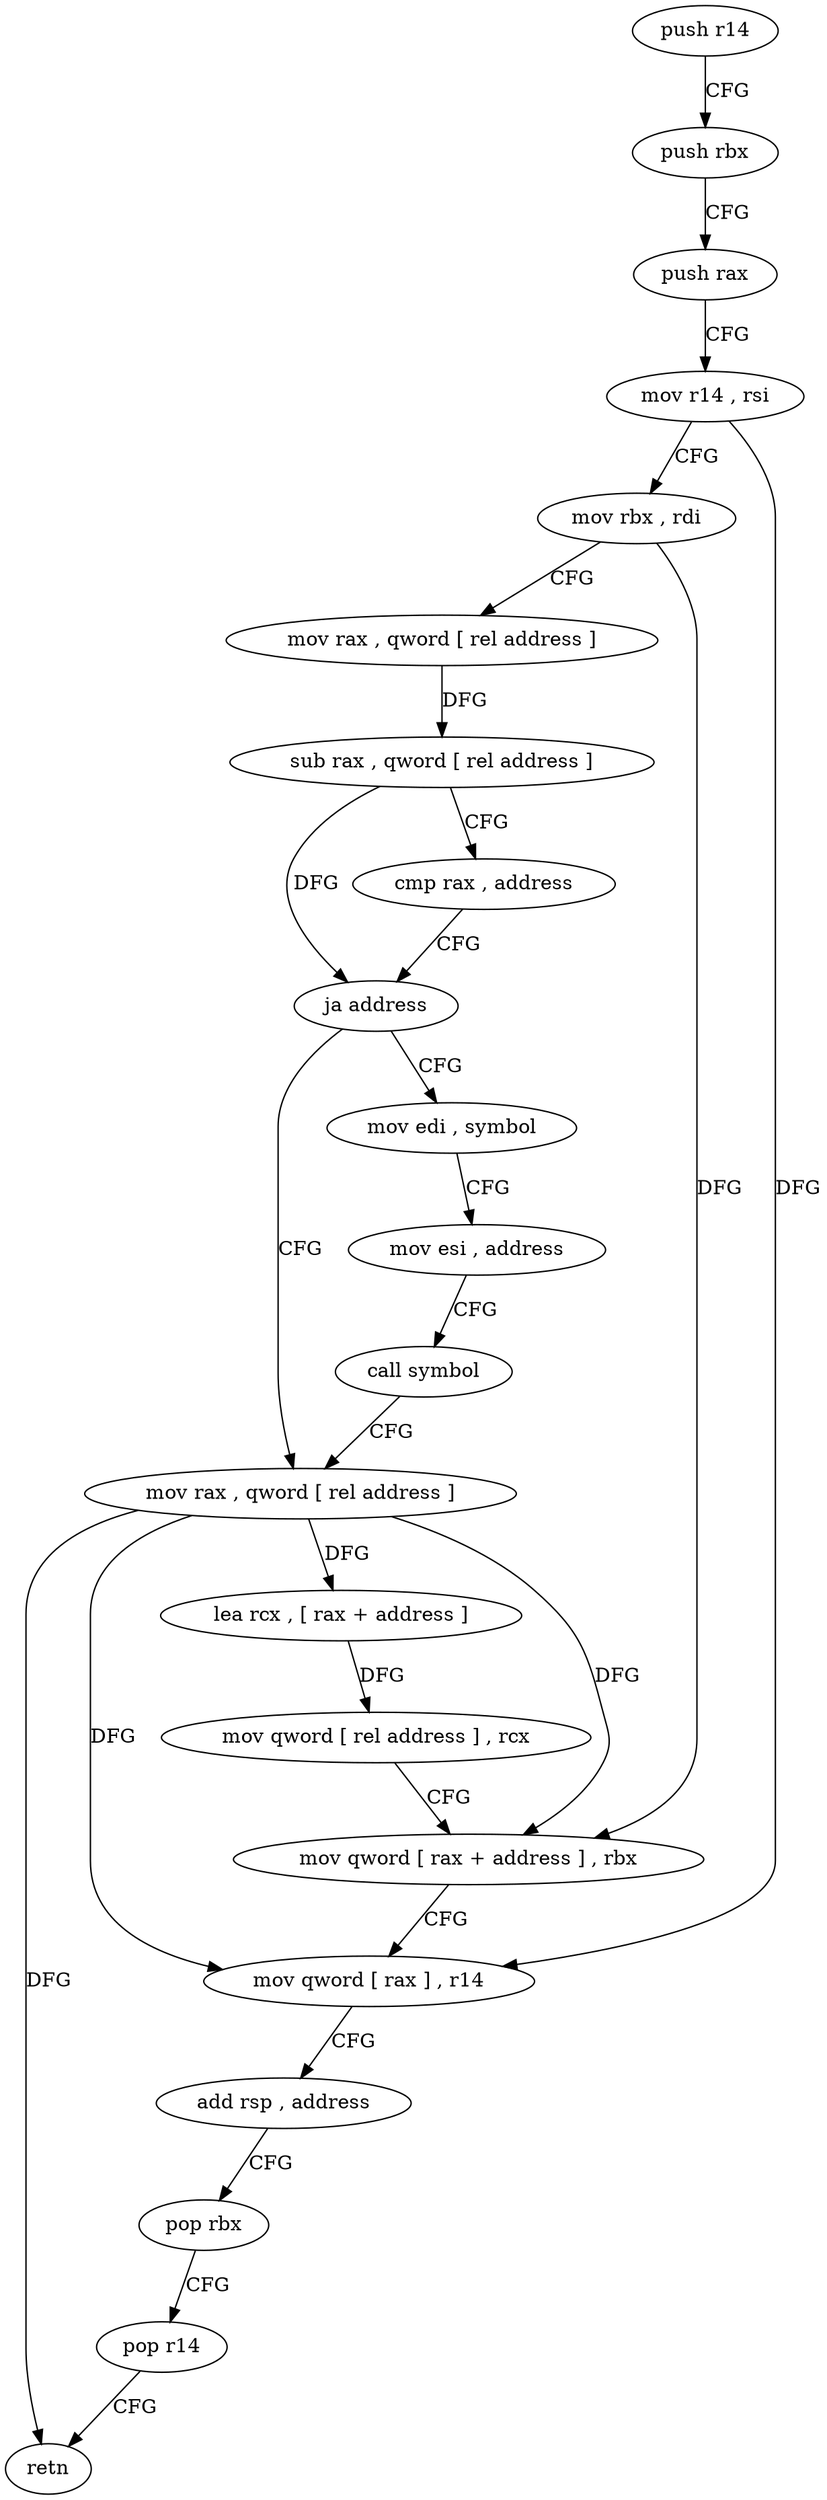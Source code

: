 digraph "func" {
"4220864" [label = "push r14" ]
"4220866" [label = "push rbx" ]
"4220867" [label = "push rax" ]
"4220868" [label = "mov r14 , rsi" ]
"4220871" [label = "mov rbx , rdi" ]
"4220874" [label = "mov rax , qword [ rel address ]" ]
"4220881" [label = "sub rax , qword [ rel address ]" ]
"4220888" [label = "cmp rax , address" ]
"4220892" [label = "ja address" ]
"4220909" [label = "mov rax , qword [ rel address ]" ]
"4220894" [label = "mov edi , symbol" ]
"4220916" [label = "lea rcx , [ rax + address ]" ]
"4220920" [label = "mov qword [ rel address ] , rcx" ]
"4220927" [label = "mov qword [ rax + address ] , rbx" ]
"4220931" [label = "mov qword [ rax ] , r14" ]
"4220934" [label = "add rsp , address" ]
"4220938" [label = "pop rbx" ]
"4220939" [label = "pop r14" ]
"4220941" [label = "retn" ]
"4220899" [label = "mov esi , address" ]
"4220904" [label = "call symbol" ]
"4220864" -> "4220866" [ label = "CFG" ]
"4220866" -> "4220867" [ label = "CFG" ]
"4220867" -> "4220868" [ label = "CFG" ]
"4220868" -> "4220871" [ label = "CFG" ]
"4220868" -> "4220931" [ label = "DFG" ]
"4220871" -> "4220874" [ label = "CFG" ]
"4220871" -> "4220927" [ label = "DFG" ]
"4220874" -> "4220881" [ label = "DFG" ]
"4220881" -> "4220888" [ label = "CFG" ]
"4220881" -> "4220892" [ label = "DFG" ]
"4220888" -> "4220892" [ label = "CFG" ]
"4220892" -> "4220909" [ label = "CFG" ]
"4220892" -> "4220894" [ label = "CFG" ]
"4220909" -> "4220916" [ label = "DFG" ]
"4220909" -> "4220927" [ label = "DFG" ]
"4220909" -> "4220931" [ label = "DFG" ]
"4220909" -> "4220941" [ label = "DFG" ]
"4220894" -> "4220899" [ label = "CFG" ]
"4220916" -> "4220920" [ label = "DFG" ]
"4220920" -> "4220927" [ label = "CFG" ]
"4220927" -> "4220931" [ label = "CFG" ]
"4220931" -> "4220934" [ label = "CFG" ]
"4220934" -> "4220938" [ label = "CFG" ]
"4220938" -> "4220939" [ label = "CFG" ]
"4220939" -> "4220941" [ label = "CFG" ]
"4220899" -> "4220904" [ label = "CFG" ]
"4220904" -> "4220909" [ label = "CFG" ]
}
